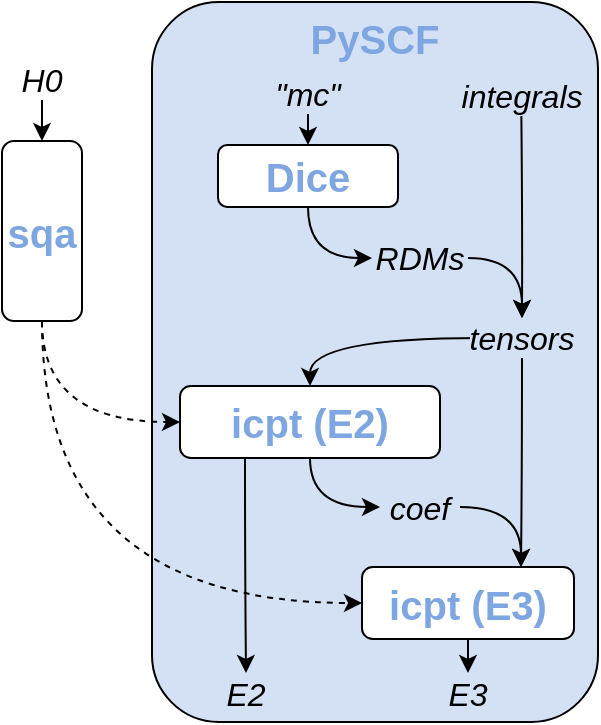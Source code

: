 <mxfile version="10.6.7" type="device"><diagram id="M0t5tyzjxIGwPMYCJLsG" name="Page-1"><mxGraphModel dx="1886" dy="828" grid="1" gridSize="10" guides="1" tooltips="1" connect="1" arrows="1" fold="1" page="1" pageScale="1" pageWidth="850" pageHeight="1100" math="0" shadow="0"><root><mxCell id="0"/><mxCell id="1" parent="0"/><mxCell id="6nb1FJKst8REGgM27ywB-1" value="&lt;b&gt;&lt;font style=&quot;font-size: 20px&quot; color=&quot;#7ea6e0&quot;&gt;PySCF&lt;/font&gt;&lt;/b&gt;" style="rounded=1;whiteSpace=wrap;html=1;fillColor=#D4E1F5;verticalAlign=top;" parent="1" vertex="1"><mxGeometry x="90" y="20" width="223" height="360" as="geometry"/></mxCell><mxCell id="6nb1FJKst8REGgM27ywB-49" style="edgeStyle=orthogonalEdgeStyle;curved=1;orthogonalLoop=1;jettySize=auto;html=1;exitX=0.5;exitY=1;exitDx=0;exitDy=0;entryX=0;entryY=0.5;entryDx=0;entryDy=0;fontSize=16;fontColor=#7EA6E0;" parent="1" source="6nb1FJKst8REGgM27ywB-2" target="6nb1FJKst8REGgM27ywB-7" edge="1"><mxGeometry relative="1" as="geometry"/></mxCell><mxCell id="6nb1FJKst8REGgM27ywB-2" value="&lt;font style=&quot;font-size: 20px&quot; color=&quot;#7ea6e0&quot;&gt;&lt;b&gt;Dice&lt;/b&gt;&lt;/font&gt;" style="rounded=1;whiteSpace=wrap;html=1;" parent="1" vertex="1"><mxGeometry x="123" y="91.5" width="90" height="31" as="geometry"/></mxCell><mxCell id="6nb1FJKst8REGgM27ywB-30" style="edgeStyle=orthogonalEdgeStyle;orthogonalLoop=1;jettySize=auto;html=1;exitX=0.25;exitY=1;exitDx=0;exitDy=0;entryX=0.5;entryY=0;entryDx=0;entryDy=0;fontSize=16;fontColor=#7EA6E0;curved=1;" parent="1" source="6nb1FJKst8REGgM27ywB-4" target="6nb1FJKst8REGgM27ywB-9" edge="1"><mxGeometry relative="1" as="geometry"/></mxCell><mxCell id="66P6kgdasih-A6g1sQcr-3" style="edgeStyle=orthogonalEdgeStyle;orthogonalLoop=1;jettySize=auto;html=1;exitX=0.5;exitY=1;exitDx=0;exitDy=0;entryX=0;entryY=0.5;entryDx=0;entryDy=0;curved=1;" parent="1" source="6nb1FJKst8REGgM27ywB-4" target="6nb1FJKst8REGgM27ywB-10" edge="1"><mxGeometry relative="1" as="geometry"/></mxCell><mxCell id="6nb1FJKst8REGgM27ywB-4" value="&lt;span&gt;&lt;font style=&quot;font-size: 20px&quot; color=&quot;#7ea6e0&quot;&gt;&lt;b&gt;icpt (E2)&lt;/b&gt;&lt;/font&gt;&lt;/span&gt;" style="rounded=1;whiteSpace=wrap;html=1;" parent="1" vertex="1"><mxGeometry x="104" y="212" width="130" height="36" as="geometry"/></mxCell><mxCell id="6nb1FJKst8REGgM27ywB-42" style="edgeStyle=orthogonalEdgeStyle;curved=1;orthogonalLoop=1;jettySize=auto;html=1;exitX=0.5;exitY=1;exitDx=0;exitDy=0;entryX=0;entryY=0.5;entryDx=0;entryDy=0;fontSize=16;fontColor=#7EA6E0;dashed=1;" parent="1" source="6nb1FJKst8REGgM27ywB-5" target="6nb1FJKst8REGgM27ywB-4" edge="1"><mxGeometry relative="1" as="geometry"/></mxCell><mxCell id="6nb1FJKst8REGgM27ywB-51" style="edgeStyle=orthogonalEdgeStyle;curved=1;orthogonalLoop=1;jettySize=auto;html=1;exitX=0.5;exitY=1;exitDx=0;exitDy=0;entryX=0;entryY=0.5;entryDx=0;entryDy=0;fontSize=16;fontColor=#7EA6E0;dashed=1;" parent="1" source="6nb1FJKst8REGgM27ywB-5" target="6nb1FJKst8REGgM27ywB-22" edge="1"><mxGeometry relative="1" as="geometry"/></mxCell><mxCell id="6nb1FJKst8REGgM27ywB-5" value="&lt;b&gt;&lt;font style=&quot;font-size: 20px&quot; color=&quot;#7ea6e0&quot;&gt;sqa&lt;/font&gt;&lt;/b&gt;" style="rounded=1;whiteSpace=wrap;html=1;" parent="1" vertex="1"><mxGeometry x="15" y="89.5" width="40" height="90" as="geometry"/></mxCell><mxCell id="6nb1FJKst8REGgM27ywB-50" style="edgeStyle=orthogonalEdgeStyle;curved=1;orthogonalLoop=1;jettySize=auto;html=1;exitX=1;exitY=0.5;exitDx=0;exitDy=0;entryX=0.5;entryY=0;entryDx=0;entryDy=0;fontSize=16;fontColor=#7EA6E0;" parent="1" source="6nb1FJKst8REGgM27ywB-7" target="6nb1FJKst8REGgM27ywB-8" edge="1"><mxGeometry relative="1" as="geometry"/></mxCell><mxCell id="6nb1FJKst8REGgM27ywB-7" value="RDMs" style="text;html=1;strokeColor=none;fillColor=none;align=center;verticalAlign=middle;whiteSpace=wrap;rounded=0;fontSize=16;fontStyle=2;labelBorderColor=none;labelBackgroundColor=#D4E1F5;" parent="1" vertex="1"><mxGeometry x="200" y="138" width="48" height="20" as="geometry"/></mxCell><mxCell id="6nb1FJKst8REGgM27ywB-28" style="edgeStyle=orthogonalEdgeStyle;orthogonalLoop=1;jettySize=auto;html=1;exitX=0.5;exitY=1;exitDx=0;exitDy=0;entryX=0.75;entryY=0;entryDx=0;entryDy=0;fontSize=16;fontColor=#7EA6E0;curved=1;" parent="1" source="6nb1FJKst8REGgM27ywB-8" target="6nb1FJKst8REGgM27ywB-22" edge="1"><mxGeometry relative="1" as="geometry"/></mxCell><mxCell id="6nb1FJKst8REGgM27ywB-48" style="edgeStyle=orthogonalEdgeStyle;curved=1;orthogonalLoop=1;jettySize=auto;html=1;exitX=0;exitY=0.5;exitDx=0;exitDy=0;entryX=0.5;entryY=0;entryDx=0;entryDy=0;fontSize=16;fontColor=#7EA6E0;" parent="1" source="6nb1FJKst8REGgM27ywB-8" target="6nb1FJKst8REGgM27ywB-4" edge="1"><mxGeometry relative="1" as="geometry"/></mxCell><mxCell id="6nb1FJKst8REGgM27ywB-8" value="tensors&lt;br style=&quot;font-size: 16px;&quot;&gt;" style="text;html=1;strokeColor=none;fillColor=none;align=center;verticalAlign=middle;whiteSpace=wrap;rounded=0;fontSize=16;fontStyle=2;labelBackgroundColor=#D4E1F5;" parent="1" vertex="1"><mxGeometry x="255" y="178" width="40" height="20" as="geometry"/></mxCell><mxCell id="6nb1FJKst8REGgM27ywB-9" value="E2" style="text;html=1;strokeColor=none;fillColor=none;align=center;verticalAlign=middle;whiteSpace=wrap;rounded=0;fontSize=16;fontStyle=2;labelBackgroundColor=#D4E1F5;" parent="1" vertex="1"><mxGeometry x="117" y="355.5" width="40" height="20" as="geometry"/></mxCell><mxCell id="6nb1FJKst8REGgM27ywB-32" style="edgeStyle=orthogonalEdgeStyle;orthogonalLoop=1;jettySize=auto;html=1;exitX=1;exitY=0.5;exitDx=0;exitDy=0;entryX=0.75;entryY=0;entryDx=0;entryDy=0;fontSize=16;fontColor=#7EA6E0;curved=1;" parent="1" source="6nb1FJKst8REGgM27ywB-10" target="6nb1FJKst8REGgM27ywB-22" edge="1"><mxGeometry relative="1" as="geometry"/></mxCell><mxCell id="6nb1FJKst8REGgM27ywB-10" value="coef&lt;br&gt;" style="text;html=1;strokeColor=none;fillColor=none;align=center;verticalAlign=middle;whiteSpace=wrap;rounded=0;fontSize=16;fontStyle=2;labelBackgroundColor=#D4E1F5;" parent="1" vertex="1"><mxGeometry x="204" y="262.5" width="40" height="20" as="geometry"/></mxCell><mxCell id="6nb1FJKst8REGgM27ywB-45" style="edgeStyle=orthogonalEdgeStyle;curved=1;orthogonalLoop=1;jettySize=auto;html=1;exitX=0.5;exitY=1;exitDx=0;exitDy=0;fontSize=16;fontColor=#7EA6E0;" parent="1" source="6nb1FJKst8REGgM27ywB-14" target="6nb1FJKst8REGgM27ywB-5" edge="1"><mxGeometry relative="1" as="geometry"/></mxCell><mxCell id="6nb1FJKst8REGgM27ywB-14" value="H0" style="text;html=1;strokeColor=none;fillColor=none;align=center;verticalAlign=middle;whiteSpace=wrap;rounded=0;fontSize=16;fontStyle=2" parent="1" vertex="1"><mxGeometry x="15" y="49" width="40" height="20" as="geometry"/></mxCell><mxCell id="6nb1FJKst8REGgM27ywB-15" value="E3" style="text;html=1;strokeColor=none;fillColor=none;align=center;verticalAlign=middle;whiteSpace=wrap;rounded=0;fontSize=16;fontStyle=2;labelBackgroundColor=#D4E1F5;" parent="1" vertex="1"><mxGeometry x="228" y="355.5" width="40" height="20" as="geometry"/></mxCell><mxCell id="6nb1FJKst8REGgM27ywB-38" style="edgeStyle=orthogonalEdgeStyle;curved=1;orthogonalLoop=1;jettySize=auto;html=1;exitX=0.5;exitY=1;exitDx=0;exitDy=0;entryX=0.5;entryY=0;entryDx=0;entryDy=0;fontSize=16;fontColor=#7EA6E0;" parent="1" source="6nb1FJKst8REGgM27ywB-17" target="6nb1FJKst8REGgM27ywB-2" edge="1"><mxGeometry relative="1" as="geometry"/></mxCell><mxCell id="6nb1FJKst8REGgM27ywB-17" value="&quot;mc&quot;" style="text;html=1;strokeColor=none;fillColor=none;align=center;verticalAlign=middle;whiteSpace=wrap;rounded=0;fontSize=16;fontStyle=2" parent="1" vertex="1"><mxGeometry x="148" y="56" width="40" height="20" as="geometry"/></mxCell><mxCell id="6nb1FJKst8REGgM27ywB-33" style="edgeStyle=orthogonalEdgeStyle;orthogonalLoop=1;jettySize=auto;html=1;exitX=0.5;exitY=1;exitDx=0;exitDy=0;entryX=0.5;entryY=0;entryDx=0;entryDy=0;fontSize=16;fontColor=#7EA6E0;curved=1;" parent="1" source="6nb1FJKst8REGgM27ywB-22" target="6nb1FJKst8REGgM27ywB-15" edge="1"><mxGeometry relative="1" as="geometry"/></mxCell><mxCell id="6nb1FJKst8REGgM27ywB-22" value="&lt;b&gt;&lt;font style=&quot;font-size: 20px&quot; color=&quot;#7ea6e0&quot;&gt;icpt (E3)&lt;/font&gt;&lt;/b&gt;" style="rounded=1;whiteSpace=wrap;html=1;" parent="1" vertex="1"><mxGeometry x="195" y="302.5" width="106" height="36" as="geometry"/></mxCell><mxCell id="6nb1FJKst8REGgM27ywB-37" style="edgeStyle=orthogonalEdgeStyle;curved=1;orthogonalLoop=1;jettySize=auto;html=1;exitX=0.5;exitY=1;exitDx=0;exitDy=0;entryX=0.5;entryY=0;entryDx=0;entryDy=0;fontSize=16;fontColor=#7EA6E0;" parent="1" target="6nb1FJKst8REGgM27ywB-8" edge="1"><mxGeometry relative="1" as="geometry"><mxPoint x="274.667" y="75.167" as="sourcePoint"/></mxGeometry></mxCell><mxCell id="6nb1FJKst8REGgM27ywB-36" value="integrals" style="text;html=1;strokeColor=none;fillColor=none;align=center;verticalAlign=middle;whiteSpace=wrap;rounded=0;fontSize=16;fontStyle=2;labelBorderColor=none;labelBackgroundColor=#D4E1F5;" parent="1" vertex="1"><mxGeometry x="255" y="57" width="40" height="20" as="geometry"/></mxCell></root></mxGraphModel></diagram></mxfile>